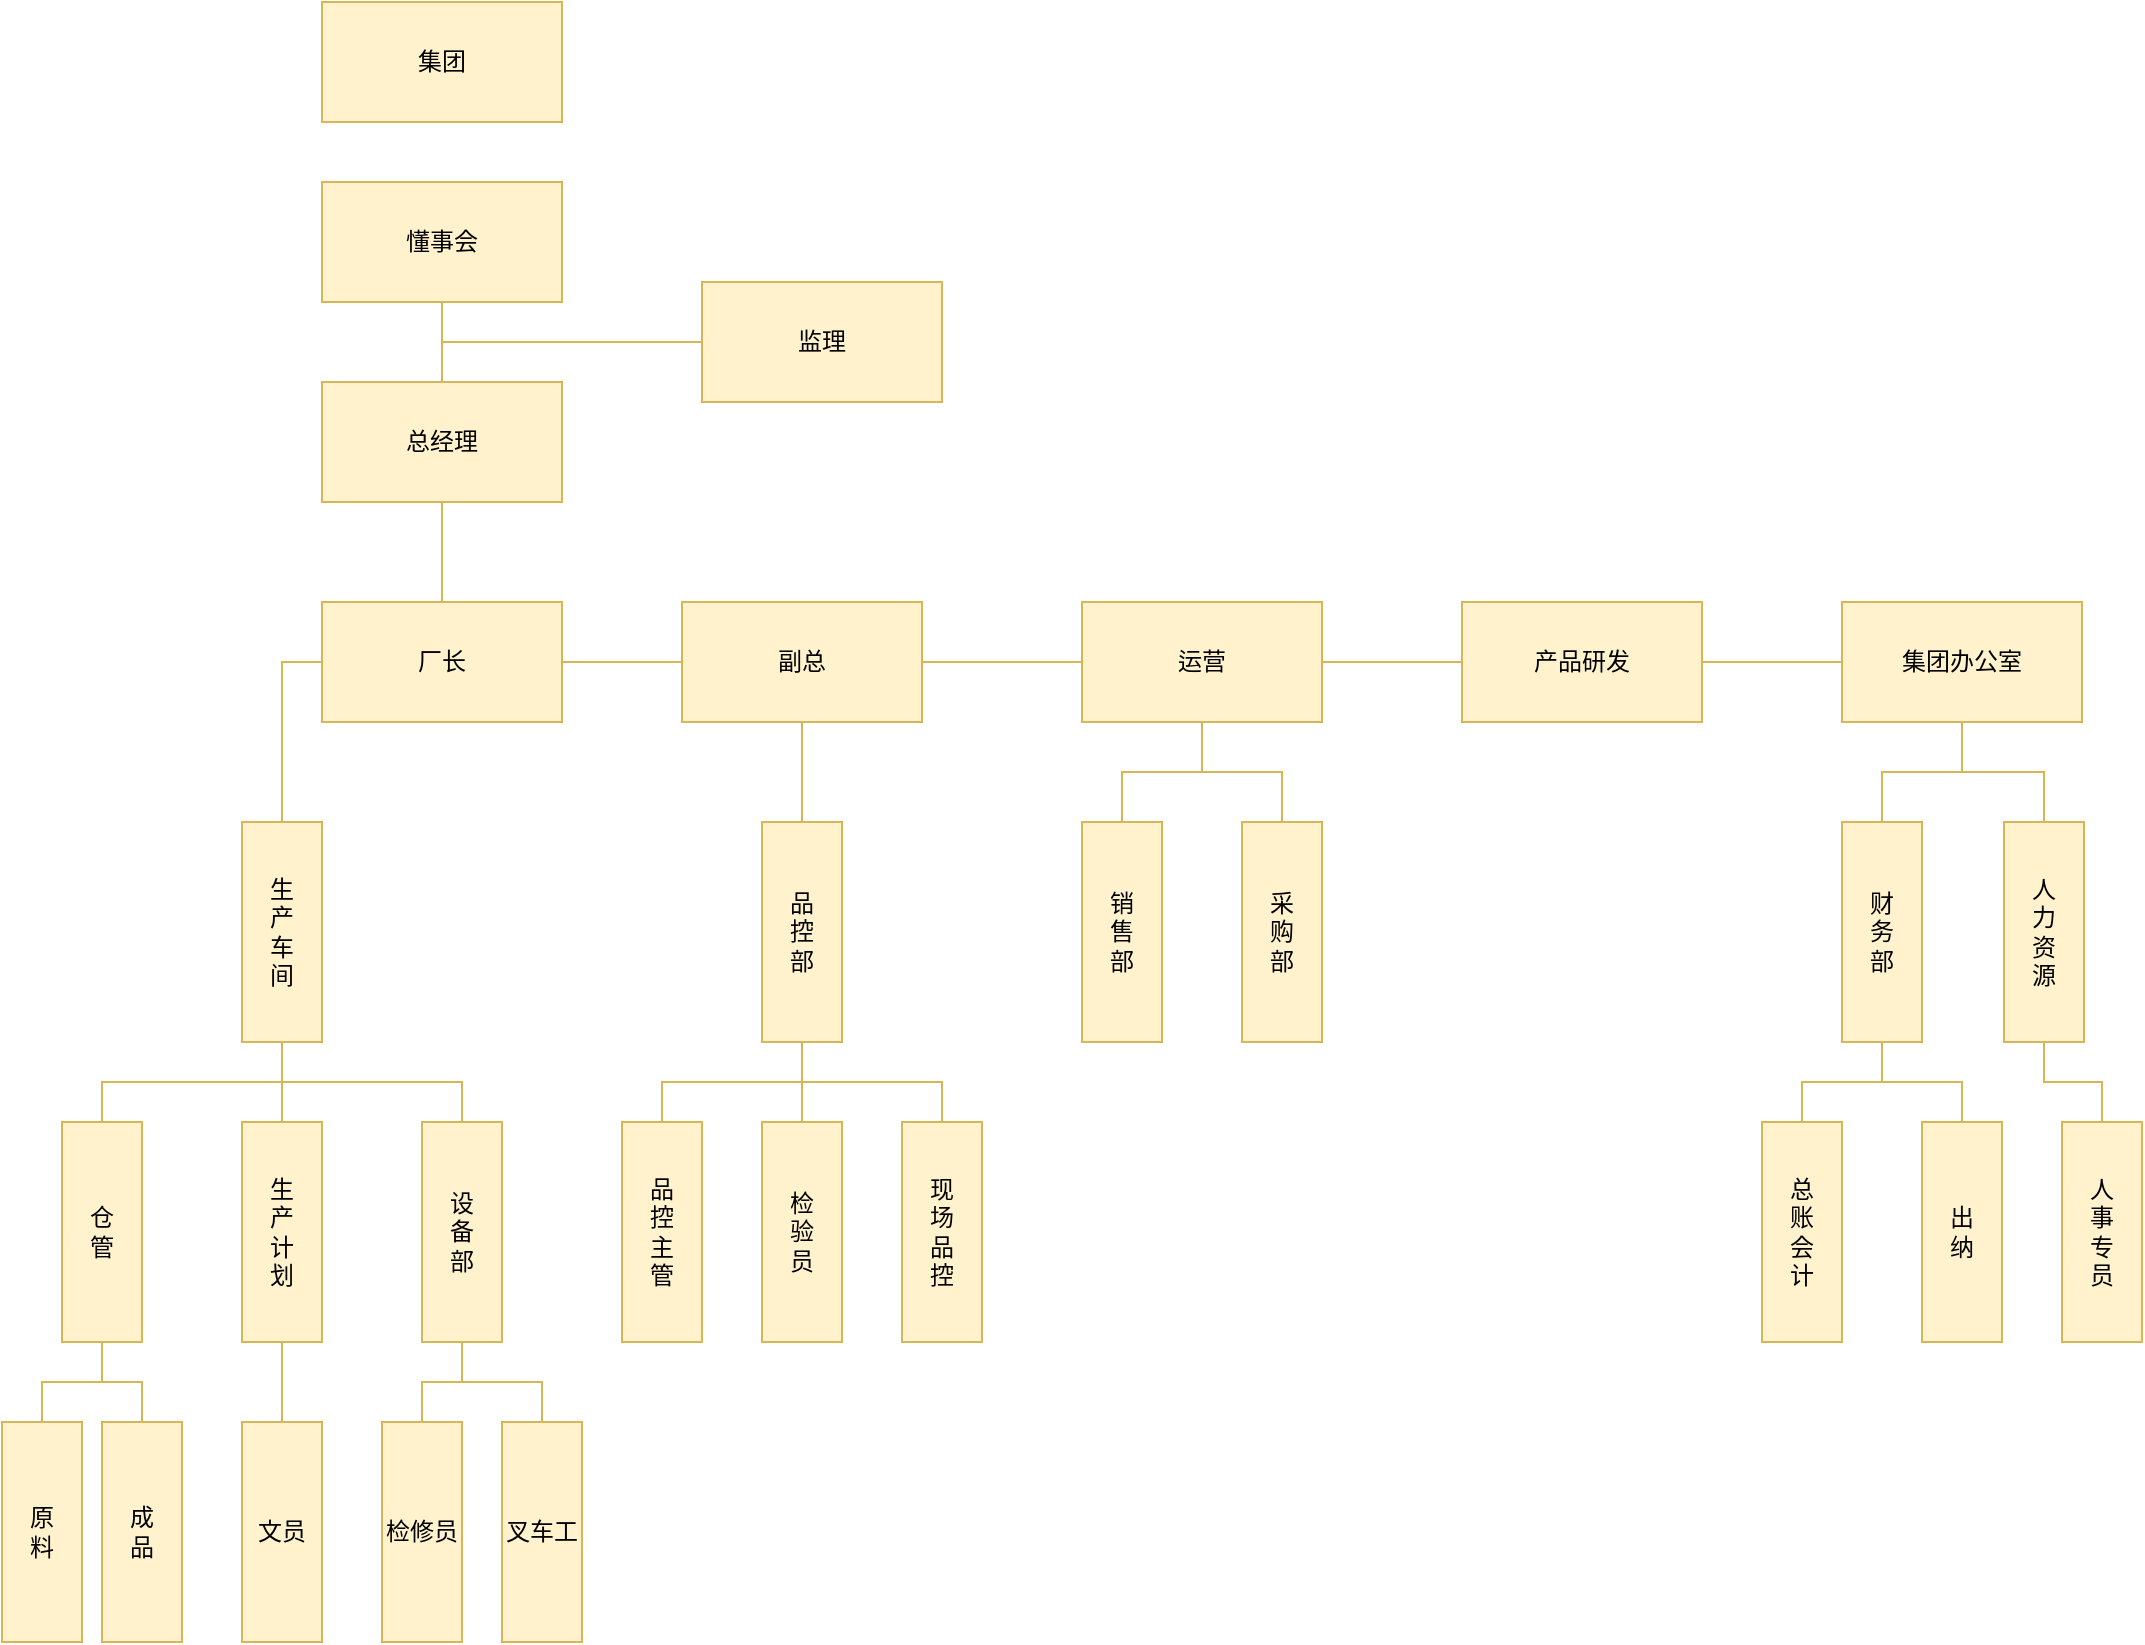 <mxfile version="20.8.23" type="github">
  <diagram name="第 1 页" id="sqQpHCvgctDliyLKy5rX">
    <mxGraphModel dx="1026" dy="1860" grid="1" gridSize="10" guides="1" tooltips="1" connect="1" arrows="1" fold="1" page="1" pageScale="1" pageWidth="827" pageHeight="1169" math="0" shadow="0">
      <root>
        <mxCell id="0" />
        <mxCell id="1" parent="0" />
        <mxCell id="9nBWldFxYlAShyo2GWVR-32" style="edgeStyle=orthogonalEdgeStyle;rounded=0;orthogonalLoop=1;jettySize=auto;html=1;exitX=0.5;exitY=1;exitDx=0;exitDy=0;fillColor=#fff2cc;strokeColor=#d6b656;endArrow=none;endFill=0;" parent="1" source="nhXdP52gZIE5fKBT5u8z-1" target="G_AN2CLC8beRacx5l1sC-1" edge="1">
          <mxGeometry relative="1" as="geometry" />
        </mxCell>
        <mxCell id="nhXdP52gZIE5fKBT5u8z-1" value="总经理" style="rounded=0;whiteSpace=wrap;html=1;fillColor=#fff2cc;strokeColor=#d6b656;" parent="1" vertex="1">
          <mxGeometry x="190" y="80" width="120" height="60" as="geometry" />
        </mxCell>
        <mxCell id="G_AN2CLC8beRacx5l1sC-3" value="" style="edgeStyle=orthogonalEdgeStyle;rounded=0;orthogonalLoop=1;jettySize=auto;html=1;fillColor=#fff2cc;strokeColor=#d6b656;endArrow=none;endFill=0;startArrow=none;" parent="1" source="ilIW_ljpT0uhWPrlmf1J-7" target="G_AN2CLC8beRacx5l1sC-2" edge="1">
          <mxGeometry relative="1" as="geometry" />
        </mxCell>
        <mxCell id="9nBWldFxYlAShyo2GWVR-15" style="edgeStyle=orthogonalEdgeStyle;rounded=0;orthogonalLoop=1;jettySize=auto;html=1;exitX=0.5;exitY=1;exitDx=0;exitDy=0;entryX=0.5;entryY=0;entryDx=0;entryDy=0;fillColor=#fff2cc;strokeColor=#d6b656;endArrow=none;endFill=0;" parent="1" source="ilIW_ljpT0uhWPrlmf1J-7" target="9nBWldFxYlAShyo2GWVR-13" edge="1">
          <mxGeometry relative="1" as="geometry" />
        </mxCell>
        <mxCell id="G_AN2CLC8beRacx5l1sC-1" value="厂长" style="rounded=0;whiteSpace=wrap;html=1;fillColor=#fff2cc;strokeColor=#d6b656;" parent="1" vertex="1">
          <mxGeometry x="190" y="190" width="120" height="60" as="geometry" />
        </mxCell>
        <mxCell id="9nBWldFxYlAShyo2GWVR-3" value="" style="edgeStyle=orthogonalEdgeStyle;rounded=0;orthogonalLoop=1;jettySize=auto;html=1;fillColor=#fff2cc;strokeColor=#d6b656;endArrow=none;endFill=0;" parent="1" source="G_AN2CLC8beRacx5l1sC-2" target="9nBWldFxYlAShyo2GWVR-2" edge="1">
          <mxGeometry relative="1" as="geometry" />
        </mxCell>
        <mxCell id="9nBWldFxYlAShyo2GWVR-56" style="edgeStyle=orthogonalEdgeStyle;rounded=0;orthogonalLoop=1;jettySize=auto;html=1;exitX=0.5;exitY=1;exitDx=0;exitDy=0;entryX=0.5;entryY=0;entryDx=0;entryDy=0;endArrow=none;endFill=0;fillColor=#fff2cc;strokeColor=#d6b656;" parent="1" source="G_AN2CLC8beRacx5l1sC-2" target="9nBWldFxYlAShyo2GWVR-6" edge="1">
          <mxGeometry relative="1" as="geometry" />
        </mxCell>
        <mxCell id="G_AN2CLC8beRacx5l1sC-2" value="运营" style="rounded=0;whiteSpace=wrap;html=1;fillColor=#fff2cc;strokeColor=#d6b656;" parent="1" vertex="1">
          <mxGeometry x="570" y="190" width="120" height="60" as="geometry" />
        </mxCell>
        <mxCell id="9nBWldFxYlAShyo2GWVR-22" value="" style="edgeStyle=orthogonalEdgeStyle;rounded=0;orthogonalLoop=1;jettySize=auto;html=1;fillColor=#fff2cc;strokeColor=#d6b656;endArrow=none;endFill=0;" parent="1" source="9nBWldFxYlAShyo2GWVR-1" target="nhXdP52gZIE5fKBT5u8z-1" edge="1">
          <mxGeometry relative="1" as="geometry" />
        </mxCell>
        <mxCell id="9nBWldFxYlAShyo2GWVR-1" value="懂事会" style="rounded=0;whiteSpace=wrap;html=1;fillColor=#fff2cc;strokeColor=#d6b656;" parent="1" vertex="1">
          <mxGeometry x="190" y="-20" width="120" height="60" as="geometry" />
        </mxCell>
        <mxCell id="9nBWldFxYlAShyo2GWVR-5" value="" style="edgeStyle=orthogonalEdgeStyle;rounded=0;orthogonalLoop=1;jettySize=auto;html=1;fillColor=#fff2cc;strokeColor=#d6b656;endArrow=none;endFill=0;" parent="1" source="9nBWldFxYlAShyo2GWVR-2" target="9nBWldFxYlAShyo2GWVR-4" edge="1">
          <mxGeometry relative="1" as="geometry" />
        </mxCell>
        <mxCell id="9nBWldFxYlAShyo2GWVR-2" value="产品研发" style="rounded=0;whiteSpace=wrap;html=1;fillColor=#fff2cc;strokeColor=#d6b656;" parent="1" vertex="1">
          <mxGeometry x="760" y="190" width="120" height="60" as="geometry" />
        </mxCell>
        <mxCell id="9nBWldFxYlAShyo2GWVR-33" style="edgeStyle=orthogonalEdgeStyle;rounded=0;orthogonalLoop=1;jettySize=auto;html=1;exitX=0.5;exitY=1;exitDx=0;exitDy=0;entryX=0.5;entryY=0;entryDx=0;entryDy=0;fillColor=#fff2cc;strokeColor=#d6b656;endArrow=none;endFill=0;" parent="1" source="9nBWldFxYlAShyo2GWVR-4" target="9nBWldFxYlAShyo2GWVR-24" edge="1">
          <mxGeometry relative="1" as="geometry" />
        </mxCell>
        <mxCell id="9nBWldFxYlAShyo2GWVR-34" style="edgeStyle=orthogonalEdgeStyle;rounded=0;orthogonalLoop=1;jettySize=auto;html=1;exitX=0.5;exitY=1;exitDx=0;exitDy=0;entryX=0.5;entryY=0;entryDx=0;entryDy=0;fillColor=#fff2cc;strokeColor=#d6b656;endArrow=none;endFill=0;" parent="1" source="9nBWldFxYlAShyo2GWVR-4" target="9nBWldFxYlAShyo2GWVR-23" edge="1">
          <mxGeometry relative="1" as="geometry" />
        </mxCell>
        <mxCell id="9nBWldFxYlAShyo2GWVR-4" value="集团办公室" style="rounded=0;whiteSpace=wrap;html=1;fillColor=#fff2cc;strokeColor=#d6b656;" parent="1" vertex="1">
          <mxGeometry x="950" y="190" width="120" height="60" as="geometry" />
        </mxCell>
        <mxCell id="9nBWldFxYlAShyo2GWVR-6" value="销&lt;br&gt;售&lt;br&gt;部" style="rounded=0;whiteSpace=wrap;html=1;fillColor=#fff2cc;strokeColor=#d6b656;" parent="1" vertex="1">
          <mxGeometry x="570" y="300" width="40" height="110" as="geometry" />
        </mxCell>
        <mxCell id="9nBWldFxYlAShyo2GWVR-12" style="edgeStyle=orthogonalEdgeStyle;rounded=0;orthogonalLoop=1;jettySize=auto;html=1;fillColor=#fff2cc;strokeColor=#d6b656;endArrow=none;endFill=0;" parent="1" source="9nBWldFxYlAShyo2GWVR-11" target="G_AN2CLC8beRacx5l1sC-2" edge="1">
          <mxGeometry relative="1" as="geometry" />
        </mxCell>
        <mxCell id="9nBWldFxYlAShyo2GWVR-11" value="采&lt;br&gt;购&lt;br&gt;部" style="rounded=0;whiteSpace=wrap;html=1;fillColor=#fff2cc;strokeColor=#d6b656;" parent="1" vertex="1">
          <mxGeometry x="650" y="300" width="40" height="110" as="geometry" />
        </mxCell>
        <mxCell id="9nBWldFxYlAShyo2GWVR-38" style="edgeStyle=orthogonalEdgeStyle;rounded=0;orthogonalLoop=1;jettySize=auto;html=1;exitX=0.5;exitY=1;exitDx=0;exitDy=0;entryX=0.5;entryY=0;entryDx=0;entryDy=0;fillColor=#fff2cc;strokeColor=#d6b656;endArrow=none;endFill=0;" parent="1" source="9nBWldFxYlAShyo2GWVR-13" target="9nBWldFxYlAShyo2GWVR-21" edge="1">
          <mxGeometry relative="1" as="geometry" />
        </mxCell>
        <mxCell id="9nBWldFxYlAShyo2GWVR-39" style="edgeStyle=orthogonalEdgeStyle;rounded=0;orthogonalLoop=1;jettySize=auto;html=1;exitX=0.5;exitY=1;exitDx=0;exitDy=0;entryX=0.5;entryY=0;entryDx=0;entryDy=0;fillColor=#fff2cc;strokeColor=#d6b656;endArrow=none;endFill=0;" parent="1" source="9nBWldFxYlAShyo2GWVR-13" target="9nBWldFxYlAShyo2GWVR-28" edge="1">
          <mxGeometry relative="1" as="geometry" />
        </mxCell>
        <mxCell id="9nBWldFxYlAShyo2GWVR-40" style="edgeStyle=orthogonalEdgeStyle;rounded=0;orthogonalLoop=1;jettySize=auto;html=1;exitX=0.5;exitY=1;exitDx=0;exitDy=0;entryX=0.5;entryY=0;entryDx=0;entryDy=0;fillColor=#fff2cc;strokeColor=#d6b656;endArrow=none;endFill=0;" parent="1" source="9nBWldFxYlAShyo2GWVR-13" target="9nBWldFxYlAShyo2GWVR-29" edge="1">
          <mxGeometry relative="1" as="geometry" />
        </mxCell>
        <mxCell id="9nBWldFxYlAShyo2GWVR-13" value="品&lt;br&gt;控&lt;br&gt;部" style="rounded=0;whiteSpace=wrap;html=1;fillColor=#fff2cc;strokeColor=#d6b656;" parent="1" vertex="1">
          <mxGeometry x="410" y="300" width="40" height="110" as="geometry" />
        </mxCell>
        <mxCell id="9nBWldFxYlAShyo2GWVR-41" style="edgeStyle=orthogonalEdgeStyle;rounded=0;orthogonalLoop=1;jettySize=auto;html=1;exitX=0.5;exitY=1;exitDx=0;exitDy=0;fillColor=#fff2cc;strokeColor=#d6b656;endArrow=none;endFill=0;" parent="1" source="9nBWldFxYlAShyo2GWVR-16" target="9nBWldFxYlAShyo2GWVR-18" edge="1">
          <mxGeometry relative="1" as="geometry" />
        </mxCell>
        <mxCell id="9nBWldFxYlAShyo2GWVR-42" style="edgeStyle=orthogonalEdgeStyle;rounded=0;orthogonalLoop=1;jettySize=auto;html=1;exitX=0.5;exitY=1;exitDx=0;exitDy=0;entryX=0.5;entryY=0;entryDx=0;entryDy=0;fillColor=#fff2cc;strokeColor=#d6b656;endArrow=none;endFill=0;" parent="1" source="9nBWldFxYlAShyo2GWVR-16" target="9nBWldFxYlAShyo2GWVR-19" edge="1">
          <mxGeometry relative="1" as="geometry" />
        </mxCell>
        <mxCell id="9nBWldFxYlAShyo2GWVR-43" style="edgeStyle=orthogonalEdgeStyle;rounded=0;orthogonalLoop=1;jettySize=auto;html=1;exitX=0.5;exitY=1;exitDx=0;exitDy=0;fillColor=#fff2cc;strokeColor=#d6b656;endArrow=none;endFill=0;" parent="1" source="9nBWldFxYlAShyo2GWVR-16" target="9nBWldFxYlAShyo2GWVR-20" edge="1">
          <mxGeometry relative="1" as="geometry" />
        </mxCell>
        <mxCell id="ilIW_ljpT0uhWPrlmf1J-9" style="edgeStyle=orthogonalEdgeStyle;rounded=0;orthogonalLoop=1;jettySize=auto;html=1;exitX=0.5;exitY=0;exitDx=0;exitDy=0;entryX=0;entryY=0.5;entryDx=0;entryDy=0;endArrow=none;endFill=0;fillColor=#fff2cc;strokeColor=#d6b656;" edge="1" parent="1" source="9nBWldFxYlAShyo2GWVR-16" target="G_AN2CLC8beRacx5l1sC-1">
          <mxGeometry relative="1" as="geometry" />
        </mxCell>
        <mxCell id="9nBWldFxYlAShyo2GWVR-16" value="生&lt;br&gt;产&lt;br&gt;车&lt;br&gt;间" style="rounded=0;whiteSpace=wrap;html=1;fillColor=#fff2cc;strokeColor=#d6b656;" parent="1" vertex="1">
          <mxGeometry x="150" y="300" width="40" height="110" as="geometry" />
        </mxCell>
        <mxCell id="9nBWldFxYlAShyo2GWVR-44" style="edgeStyle=orthogonalEdgeStyle;rounded=0;orthogonalLoop=1;jettySize=auto;html=1;exitX=0.5;exitY=1;exitDx=0;exitDy=0;entryX=0.5;entryY=0;entryDx=0;entryDy=0;fillColor=#fff2cc;strokeColor=#d6b656;endArrow=none;endFill=0;" parent="1" source="9nBWldFxYlAShyo2GWVR-18" target="9nBWldFxYlAShyo2GWVR-30" edge="1">
          <mxGeometry relative="1" as="geometry" />
        </mxCell>
        <mxCell id="9nBWldFxYlAShyo2GWVR-45" style="edgeStyle=orthogonalEdgeStyle;rounded=0;orthogonalLoop=1;jettySize=auto;html=1;exitX=0.5;exitY=1;exitDx=0;exitDy=0;entryX=0.5;entryY=0;entryDx=0;entryDy=0;fillColor=#fff2cc;strokeColor=#d6b656;endArrow=none;endFill=0;" parent="1" source="9nBWldFxYlAShyo2GWVR-18" target="9nBWldFxYlAShyo2GWVR-31" edge="1">
          <mxGeometry relative="1" as="geometry">
            <mxPoint x="-40" y="575" as="targetPoint" />
          </mxGeometry>
        </mxCell>
        <mxCell id="9nBWldFxYlAShyo2GWVR-18" value="仓&lt;br&gt;管" style="rounded=0;whiteSpace=wrap;html=1;fillColor=#fff2cc;strokeColor=#d6b656;" parent="1" vertex="1">
          <mxGeometry x="60" y="450" width="40" height="110" as="geometry" />
        </mxCell>
        <mxCell id="9nBWldFxYlAShyo2GWVR-49" style="edgeStyle=orthogonalEdgeStyle;rounded=0;orthogonalLoop=1;jettySize=auto;html=1;exitX=0.5;exitY=1;exitDx=0;exitDy=0;fillColor=#fff2cc;strokeColor=#d6b656;endArrow=none;endFill=0;" parent="1" source="9nBWldFxYlAShyo2GWVR-19" target="9nBWldFxYlAShyo2GWVR-48" edge="1">
          <mxGeometry relative="1" as="geometry" />
        </mxCell>
        <mxCell id="9nBWldFxYlAShyo2GWVR-19" value="生&lt;br&gt;产&lt;br&gt;计&lt;br&gt;划" style="rounded=0;whiteSpace=wrap;html=1;fillColor=#fff2cc;strokeColor=#d6b656;" parent="1" vertex="1">
          <mxGeometry x="150" y="450" width="40" height="110" as="geometry" />
        </mxCell>
        <mxCell id="9nBWldFxYlAShyo2GWVR-65" style="edgeStyle=orthogonalEdgeStyle;rounded=0;orthogonalLoop=1;jettySize=auto;html=1;exitX=0.5;exitY=1;exitDx=0;exitDy=0;entryX=0.5;entryY=0;entryDx=0;entryDy=0;strokeColor=#d6b656;endArrow=none;endFill=0;fillColor=#fff2cc;" parent="1" source="9nBWldFxYlAShyo2GWVR-20" target="9nBWldFxYlAShyo2GWVR-63" edge="1">
          <mxGeometry relative="1" as="geometry" />
        </mxCell>
        <mxCell id="9nBWldFxYlAShyo2GWVR-66" style="edgeStyle=orthogonalEdgeStyle;rounded=0;orthogonalLoop=1;jettySize=auto;html=1;exitX=0.5;exitY=1;exitDx=0;exitDy=0;entryX=0.5;entryY=0;entryDx=0;entryDy=0;strokeColor=#d6b656;endArrow=none;endFill=0;fillColor=#fff2cc;" parent="1" source="9nBWldFxYlAShyo2GWVR-20" target="9nBWldFxYlAShyo2GWVR-64" edge="1">
          <mxGeometry relative="1" as="geometry" />
        </mxCell>
        <mxCell id="9nBWldFxYlAShyo2GWVR-20" value="设&lt;br&gt;备&lt;br&gt;部" style="rounded=0;whiteSpace=wrap;html=1;fillColor=#fff2cc;strokeColor=#d6b656;" parent="1" vertex="1">
          <mxGeometry x="240" y="450" width="40" height="110" as="geometry" />
        </mxCell>
        <mxCell id="9nBWldFxYlAShyo2GWVR-21" value="品&lt;br&gt;控&lt;br&gt;主&lt;br&gt;管" style="rounded=0;whiteSpace=wrap;html=1;fillColor=#fff2cc;strokeColor=#d6b656;" parent="1" vertex="1">
          <mxGeometry x="340" y="450" width="40" height="110" as="geometry" />
        </mxCell>
        <mxCell id="9nBWldFxYlAShyo2GWVR-61" style="edgeStyle=orthogonalEdgeStyle;rounded=0;orthogonalLoop=1;jettySize=auto;html=1;exitX=0.5;exitY=1;exitDx=0;exitDy=0;entryX=0.5;entryY=0;entryDx=0;entryDy=0;strokeColor=#d6b656;endArrow=none;endFill=0;fillColor=#fff2cc;" parent="1" source="9nBWldFxYlAShyo2GWVR-23" target="9nBWldFxYlAShyo2GWVR-27" edge="1">
          <mxGeometry relative="1" as="geometry" />
        </mxCell>
        <mxCell id="9nBWldFxYlAShyo2GWVR-23" value="人&lt;br&gt;力&lt;br&gt;资&lt;br&gt;源" style="rounded=0;whiteSpace=wrap;html=1;fillColor=#fff2cc;strokeColor=#d6b656;" parent="1" vertex="1">
          <mxGeometry x="1031" y="300" width="40" height="110" as="geometry" />
        </mxCell>
        <mxCell id="9nBWldFxYlAShyo2GWVR-35" style="edgeStyle=orthogonalEdgeStyle;rounded=0;orthogonalLoop=1;jettySize=auto;html=1;exitX=0.5;exitY=1;exitDx=0;exitDy=0;fillColor=#fff2cc;strokeColor=#d6b656;endArrow=none;endFill=0;" parent="1" source="9nBWldFxYlAShyo2GWVR-24" target="9nBWldFxYlAShyo2GWVR-25" edge="1">
          <mxGeometry relative="1" as="geometry" />
        </mxCell>
        <mxCell id="9nBWldFxYlAShyo2GWVR-36" style="edgeStyle=orthogonalEdgeStyle;rounded=0;orthogonalLoop=1;jettySize=auto;html=1;exitX=0.5;exitY=1;exitDx=0;exitDy=0;entryX=0.5;entryY=0;entryDx=0;entryDy=0;fillColor=#fff2cc;strokeColor=#d6b656;endArrow=none;endFill=0;" parent="1" source="9nBWldFxYlAShyo2GWVR-24" target="9nBWldFxYlAShyo2GWVR-26" edge="1">
          <mxGeometry relative="1" as="geometry" />
        </mxCell>
        <mxCell id="9nBWldFxYlAShyo2GWVR-24" value="财&lt;br&gt;务&lt;br&gt;部" style="rounded=0;whiteSpace=wrap;html=1;fillColor=#fff2cc;strokeColor=#d6b656;" parent="1" vertex="1">
          <mxGeometry x="950" y="300" width="40" height="110" as="geometry" />
        </mxCell>
        <mxCell id="9nBWldFxYlAShyo2GWVR-25" value="总&lt;br&gt;账&lt;br&gt;会&lt;br&gt;计" style="rounded=0;whiteSpace=wrap;html=1;fillColor=#fff2cc;strokeColor=#d6b656;" parent="1" vertex="1">
          <mxGeometry x="910" y="450" width="40" height="110" as="geometry" />
        </mxCell>
        <mxCell id="9nBWldFxYlAShyo2GWVR-26" value="出&lt;br&gt;纳" style="rounded=0;whiteSpace=wrap;html=1;fillColor=#fff2cc;strokeColor=#d6b656;" parent="1" vertex="1">
          <mxGeometry x="990" y="450" width="40" height="110" as="geometry" />
        </mxCell>
        <mxCell id="9nBWldFxYlAShyo2GWVR-27" value="人&lt;br&gt;事&lt;br&gt;专&lt;br&gt;员" style="rounded=0;whiteSpace=wrap;html=1;fillColor=#fff2cc;strokeColor=#d6b656;" parent="1" vertex="1">
          <mxGeometry x="1060" y="450" width="40" height="110" as="geometry" />
        </mxCell>
        <mxCell id="9nBWldFxYlAShyo2GWVR-28" value="检&lt;br&gt;验&lt;br&gt;员" style="rounded=0;whiteSpace=wrap;html=1;fillColor=#fff2cc;strokeColor=#d6b656;" parent="1" vertex="1">
          <mxGeometry x="410" y="450" width="40" height="110" as="geometry" />
        </mxCell>
        <mxCell id="9nBWldFxYlAShyo2GWVR-29" value="现&lt;br&gt;场&lt;br&gt;品&lt;br&gt;控" style="rounded=0;whiteSpace=wrap;html=1;fillColor=#fff2cc;strokeColor=#d6b656;" parent="1" vertex="1">
          <mxGeometry x="480" y="450" width="40" height="110" as="geometry" />
        </mxCell>
        <mxCell id="9nBWldFxYlAShyo2GWVR-30" value="原&lt;br&gt;料" style="rounded=0;whiteSpace=wrap;html=1;fillColor=#fff2cc;strokeColor=#d6b656;" parent="1" vertex="1">
          <mxGeometry x="30" y="600" width="40" height="110" as="geometry" />
        </mxCell>
        <mxCell id="9nBWldFxYlAShyo2GWVR-31" value="成&lt;br&gt;品" style="rounded=0;whiteSpace=wrap;html=1;fillColor=#fff2cc;strokeColor=#d6b656;" parent="1" vertex="1">
          <mxGeometry x="80" y="600" width="40" height="110" as="geometry" />
        </mxCell>
        <mxCell id="9nBWldFxYlAShyo2GWVR-48" value="文员" style="rounded=0;whiteSpace=wrap;html=1;fillColor=#fff2cc;strokeColor=#d6b656;" parent="1" vertex="1">
          <mxGeometry x="150" y="600" width="40" height="110" as="geometry" />
        </mxCell>
        <mxCell id="9nBWldFxYlAShyo2GWVR-63" value="检修员" style="rounded=0;whiteSpace=wrap;html=1;fillColor=#fff2cc;strokeColor=#d6b656;" parent="1" vertex="1">
          <mxGeometry x="220" y="600" width="40" height="110" as="geometry" />
        </mxCell>
        <mxCell id="9nBWldFxYlAShyo2GWVR-64" value="叉车工" style="rounded=0;whiteSpace=wrap;html=1;fillColor=#fff2cc;strokeColor=#d6b656;" parent="1" vertex="1">
          <mxGeometry x="280" y="600" width="40" height="110" as="geometry" />
        </mxCell>
        <mxCell id="ilIW_ljpT0uhWPrlmf1J-1" value="集团" style="rounded=0;whiteSpace=wrap;html=1;fillColor=#fff2cc;strokeColor=#d6b656;" vertex="1" parent="1">
          <mxGeometry x="190" y="-110" width="120" height="60" as="geometry" />
        </mxCell>
        <mxCell id="ilIW_ljpT0uhWPrlmf1J-4" style="edgeStyle=none;rounded=0;orthogonalLoop=1;jettySize=auto;html=1;exitX=0;exitY=0.5;exitDx=0;exitDy=0;endArrow=none;endFill=0;fillColor=#fff2cc;strokeColor=#d6b656;" edge="1" parent="1" source="ilIW_ljpT0uhWPrlmf1J-3">
          <mxGeometry relative="1" as="geometry">
            <mxPoint x="250" y="60" as="targetPoint" />
          </mxGeometry>
        </mxCell>
        <mxCell id="ilIW_ljpT0uhWPrlmf1J-3" value="监理" style="rounded=0;whiteSpace=wrap;html=1;fillColor=#fff2cc;strokeColor=#d6b656;" vertex="1" parent="1">
          <mxGeometry x="380" y="30" width="120" height="60" as="geometry" />
        </mxCell>
        <mxCell id="ilIW_ljpT0uhWPrlmf1J-8" value="" style="edgeStyle=orthogonalEdgeStyle;rounded=0;orthogonalLoop=1;jettySize=auto;html=1;fillColor=#fff2cc;strokeColor=#d6b656;endArrow=none;endFill=0;" edge="1" parent="1" source="G_AN2CLC8beRacx5l1sC-1" target="ilIW_ljpT0uhWPrlmf1J-7">
          <mxGeometry relative="1" as="geometry">
            <mxPoint x="310" y="220" as="sourcePoint" />
            <mxPoint x="690" y="220" as="targetPoint" />
          </mxGeometry>
        </mxCell>
        <mxCell id="ilIW_ljpT0uhWPrlmf1J-7" value="副总" style="rounded=0;whiteSpace=wrap;html=1;fillColor=#fff2cc;strokeColor=#d6b656;" vertex="1" parent="1">
          <mxGeometry x="370" y="190" width="120" height="60" as="geometry" />
        </mxCell>
      </root>
    </mxGraphModel>
  </diagram>
</mxfile>
